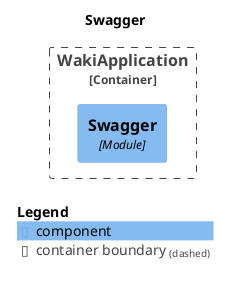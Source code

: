 @startuml
set separator none
title Swagger

top to bottom direction

!include <C4/C4>
!include <C4/C4_Context>
!include <C4/C4_Component>

Container_Boundary("WakiApplication.WakiApplication_boundary", "WakiApplication", $tags="") {
  Component(WakiApplication.WakiApplication.Swagger, "Swagger", $techn="Module", $descr="", $tags="", $link="")
}


SHOW_LEGEND(true)
@enduml